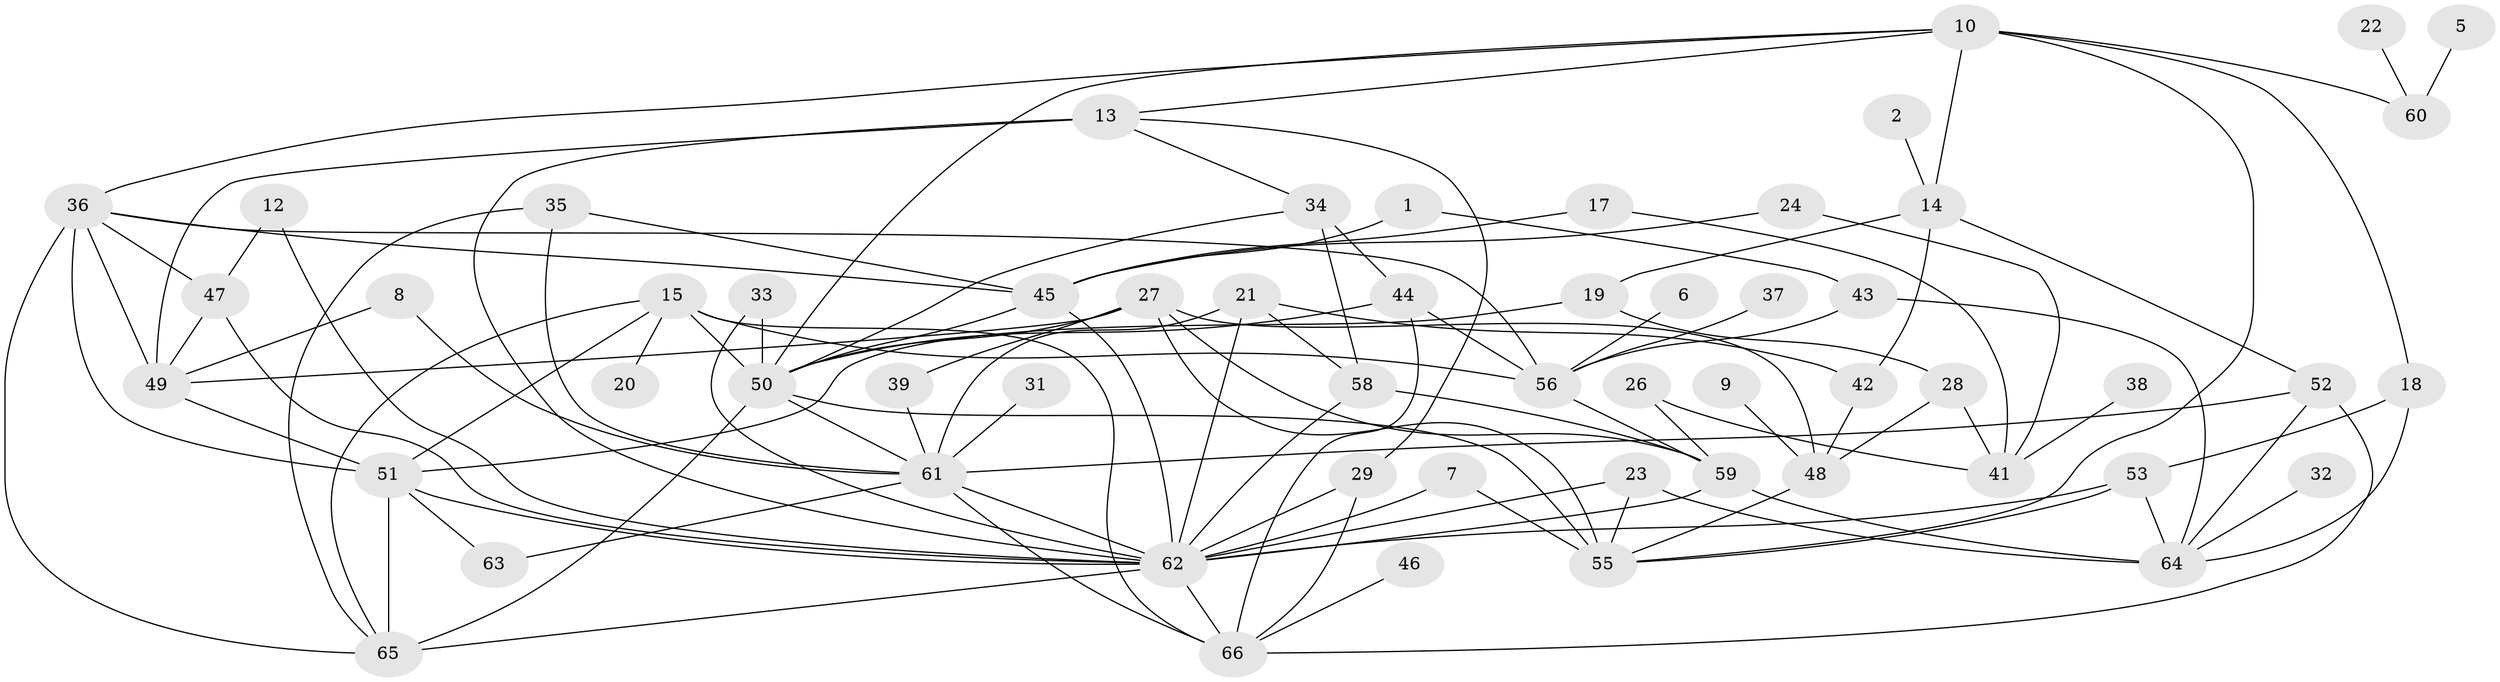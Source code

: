 // original degree distribution, {2: 0.22727272727272727, 4: 0.12121212121212122, 7: 0.022727272727272728, 6: 0.045454545454545456, 1: 0.17424242424242425, 5: 0.09090909090909091, 3: 0.24242424242424243, 0: 0.06060606060606061, 8: 0.015151515151515152}
// Generated by graph-tools (version 1.1) at 2025/49/03/09/25 03:49:06]
// undirected, 57 vertices, 114 edges
graph export_dot {
graph [start="1"]
  node [color=gray90,style=filled];
  1;
  2;
  5;
  6;
  7;
  8;
  9;
  10;
  12;
  13;
  14;
  15;
  17;
  18;
  19;
  20;
  21;
  22;
  23;
  24;
  26;
  27;
  28;
  29;
  31;
  32;
  33;
  34;
  35;
  36;
  37;
  38;
  39;
  41;
  42;
  43;
  44;
  45;
  46;
  47;
  48;
  49;
  50;
  51;
  52;
  53;
  55;
  56;
  58;
  59;
  60;
  61;
  62;
  63;
  64;
  65;
  66;
  1 -- 43 [weight=1.0];
  1 -- 45 [weight=1.0];
  2 -- 14 [weight=1.0];
  5 -- 60 [weight=1.0];
  6 -- 56 [weight=1.0];
  7 -- 55 [weight=1.0];
  7 -- 62 [weight=1.0];
  8 -- 49 [weight=1.0];
  8 -- 61 [weight=1.0];
  9 -- 48 [weight=1.0];
  10 -- 13 [weight=1.0];
  10 -- 14 [weight=1.0];
  10 -- 18 [weight=1.0];
  10 -- 36 [weight=1.0];
  10 -- 50 [weight=1.0];
  10 -- 55 [weight=1.0];
  10 -- 60 [weight=1.0];
  12 -- 47 [weight=1.0];
  12 -- 62 [weight=1.0];
  13 -- 29 [weight=1.0];
  13 -- 34 [weight=1.0];
  13 -- 49 [weight=2.0];
  13 -- 62 [weight=1.0];
  14 -- 19 [weight=1.0];
  14 -- 42 [weight=1.0];
  14 -- 52 [weight=1.0];
  15 -- 20 [weight=1.0];
  15 -- 50 [weight=2.0];
  15 -- 51 [weight=1.0];
  15 -- 56 [weight=1.0];
  15 -- 65 [weight=1.0];
  15 -- 66 [weight=1.0];
  17 -- 41 [weight=1.0];
  17 -- 45 [weight=1.0];
  18 -- 53 [weight=1.0];
  18 -- 64 [weight=1.0];
  19 -- 28 [weight=1.0];
  19 -- 51 [weight=1.0];
  21 -- 42 [weight=1.0];
  21 -- 58 [weight=1.0];
  21 -- 61 [weight=1.0];
  21 -- 62 [weight=1.0];
  22 -- 60 [weight=1.0];
  23 -- 55 [weight=1.0];
  23 -- 62 [weight=1.0];
  23 -- 64 [weight=1.0];
  24 -- 41 [weight=1.0];
  24 -- 45 [weight=1.0];
  26 -- 41 [weight=1.0];
  26 -- 59 [weight=1.0];
  27 -- 39 [weight=1.0];
  27 -- 48 [weight=1.0];
  27 -- 49 [weight=1.0];
  27 -- 50 [weight=1.0];
  27 -- 55 [weight=1.0];
  27 -- 59 [weight=1.0];
  28 -- 41 [weight=1.0];
  28 -- 48 [weight=1.0];
  29 -- 62 [weight=1.0];
  29 -- 66 [weight=1.0];
  31 -- 61 [weight=1.0];
  32 -- 64 [weight=1.0];
  33 -- 50 [weight=1.0];
  33 -- 62 [weight=1.0];
  34 -- 44 [weight=1.0];
  34 -- 50 [weight=1.0];
  34 -- 58 [weight=1.0];
  35 -- 45 [weight=1.0];
  35 -- 61 [weight=1.0];
  35 -- 65 [weight=1.0];
  36 -- 45 [weight=1.0];
  36 -- 47 [weight=1.0];
  36 -- 49 [weight=1.0];
  36 -- 51 [weight=1.0];
  36 -- 56 [weight=1.0];
  36 -- 65 [weight=1.0];
  37 -- 56 [weight=1.0];
  38 -- 41 [weight=1.0];
  39 -- 61 [weight=1.0];
  42 -- 48 [weight=1.0];
  43 -- 56 [weight=1.0];
  43 -- 64 [weight=1.0];
  44 -- 50 [weight=1.0];
  44 -- 56 [weight=1.0];
  44 -- 66 [weight=1.0];
  45 -- 50 [weight=2.0];
  45 -- 62 [weight=1.0];
  46 -- 66 [weight=1.0];
  47 -- 49 [weight=1.0];
  47 -- 62 [weight=1.0];
  48 -- 55 [weight=1.0];
  49 -- 51 [weight=1.0];
  50 -- 55 [weight=2.0];
  50 -- 61 [weight=1.0];
  50 -- 65 [weight=1.0];
  51 -- 62 [weight=2.0];
  51 -- 63 [weight=1.0];
  51 -- 65 [weight=1.0];
  52 -- 61 [weight=1.0];
  52 -- 64 [weight=1.0];
  52 -- 66 [weight=1.0];
  53 -- 55 [weight=1.0];
  53 -- 62 [weight=1.0];
  53 -- 64 [weight=1.0];
  56 -- 59 [weight=1.0];
  58 -- 59 [weight=1.0];
  58 -- 62 [weight=1.0];
  59 -- 62 [weight=1.0];
  59 -- 64 [weight=2.0];
  61 -- 62 [weight=1.0];
  61 -- 63 [weight=1.0];
  61 -- 66 [weight=1.0];
  62 -- 65 [weight=2.0];
  62 -- 66 [weight=2.0];
}
